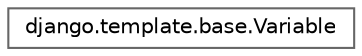 digraph "Graphical Class Hierarchy"
{
 // LATEX_PDF_SIZE
  bgcolor="transparent";
  edge [fontname=Helvetica,fontsize=10,labelfontname=Helvetica,labelfontsize=10];
  node [fontname=Helvetica,fontsize=10,shape=box,height=0.2,width=0.4];
  rankdir="LR";
  Node0 [id="Node000000",label="django.template.base.Variable",height=0.2,width=0.4,color="grey40", fillcolor="white", style="filled",URL="$classdjango_1_1template_1_1base_1_1_variable.html",tooltip=" "];
}
